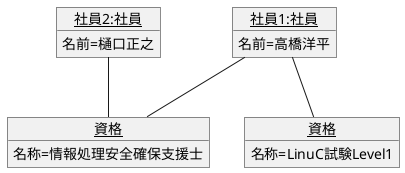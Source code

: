 @startuml 演習3-6_OBJ_資格取得のオブジェクト図
object "<u>社員1:社員</u>" as takahashi {
名前=高橋洋平  
}
object "<u>社員2:社員</u>" as higuchi {
名前=樋口正之  
}
object "<u>資格</u>" as sikaku {
名称=情報処理安全確保支援士
}
object "<u>資格</u>" as sikaku1 {
名称=LinuC試験Level1
}
takahashi -- sikaku
takahashi -- sikaku1
higuchi -- sikaku
@enduml